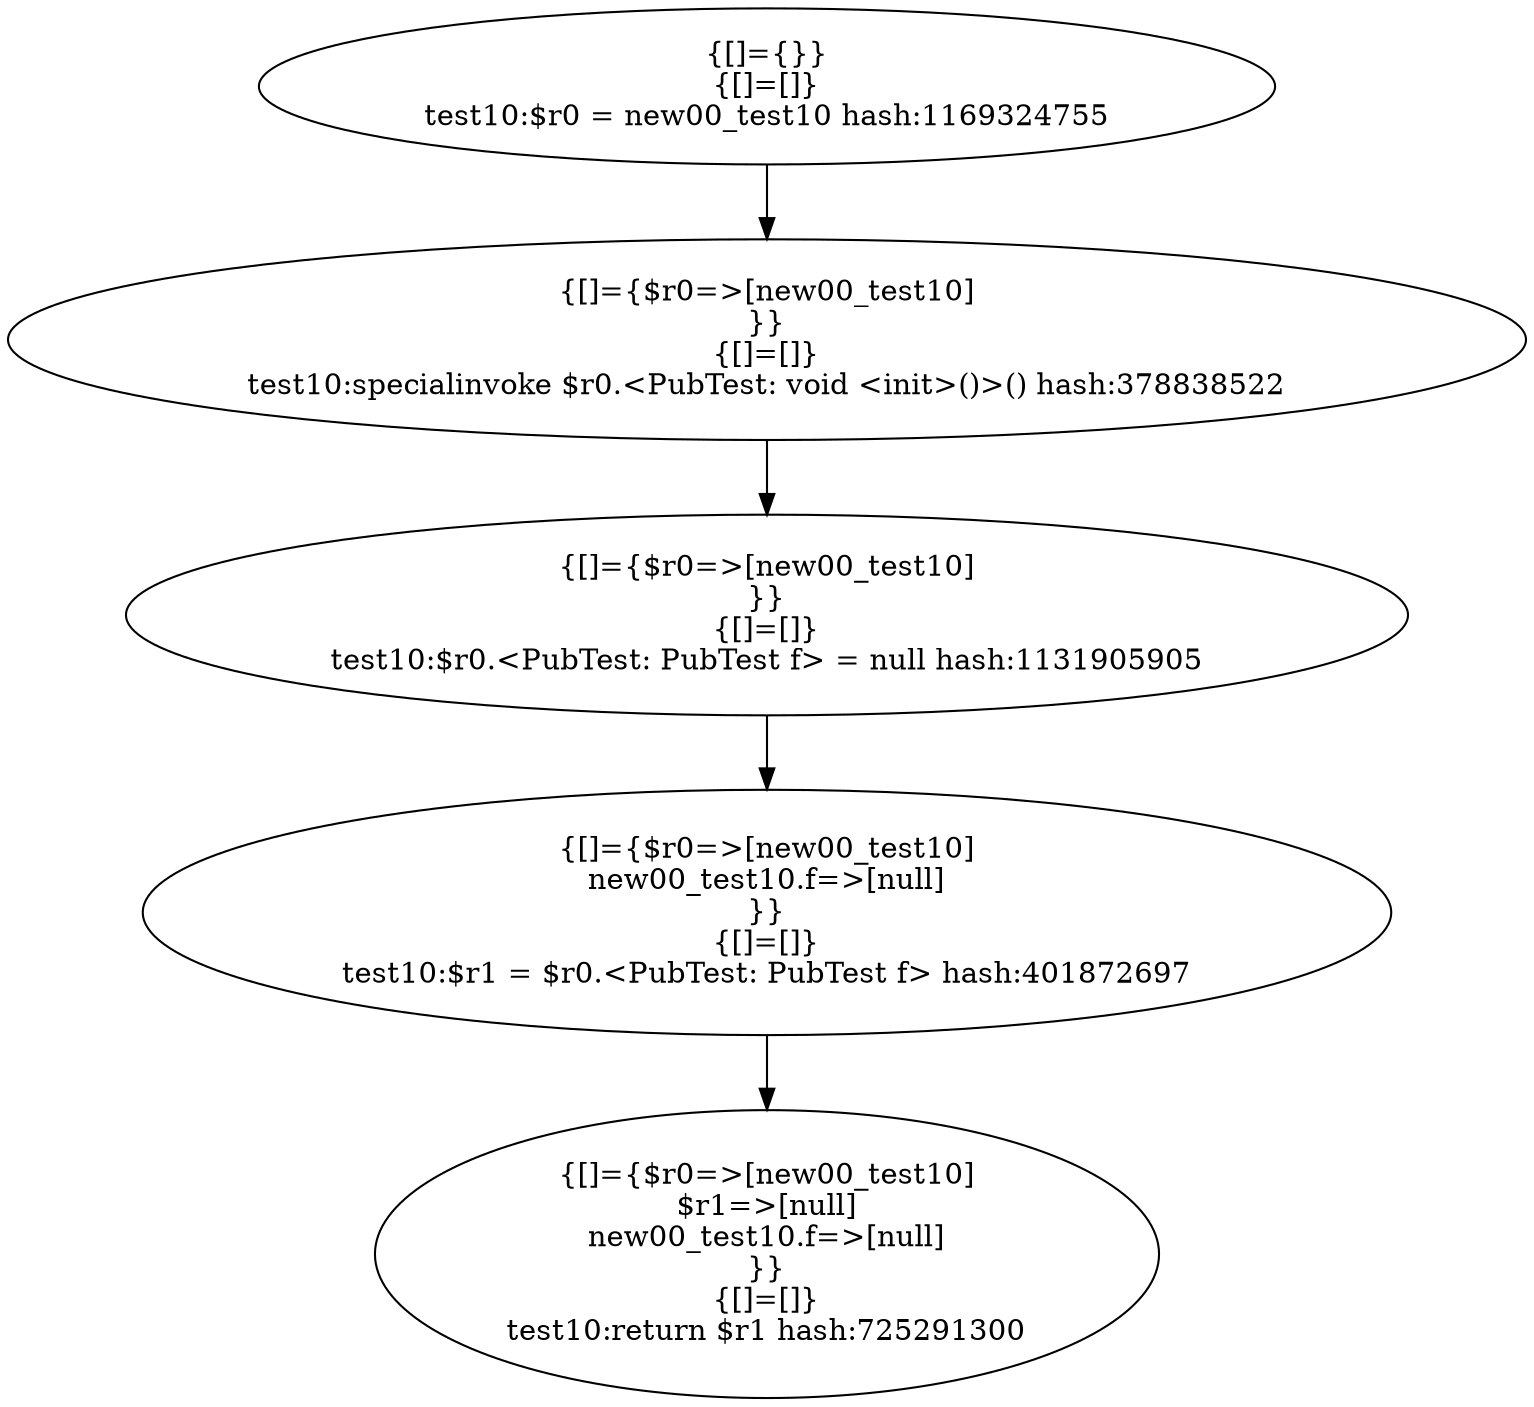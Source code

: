 digraph "./target1-pub/PubTest.test10" {
    "{[]={}}
{[]=[]}
test10:$r0 = new00_test10 hash:1169324755";
    "{[]={$r0=>[new00_test10]
}}
{[]=[]}
test10:specialinvoke $r0.<PubTest: void <init>()>() hash:378838522";
    "{[]={$r0=>[new00_test10]
}}
{[]=[]}
test10:$r0.<PubTest: PubTest f> = null hash:1131905905";
    "{[]={$r0=>[new00_test10]
new00_test10.f=>[null]
}}
{[]=[]}
test10:$r1 = $r0.<PubTest: PubTest f> hash:401872697";
    "{[]={$r0=>[new00_test10]
$r1=>[null]
new00_test10.f=>[null]
}}
{[]=[]}
test10:return $r1 hash:725291300";
    "{[]={}}
{[]=[]}
test10:$r0 = new00_test10 hash:1169324755"->"{[]={$r0=>[new00_test10]
}}
{[]=[]}
test10:specialinvoke $r0.<PubTest: void <init>()>() hash:378838522";
    "{[]={$r0=>[new00_test10]
}}
{[]=[]}
test10:specialinvoke $r0.<PubTest: void <init>()>() hash:378838522"->"{[]={$r0=>[new00_test10]
}}
{[]=[]}
test10:$r0.<PubTest: PubTest f> = null hash:1131905905";
    "{[]={$r0=>[new00_test10]
}}
{[]=[]}
test10:$r0.<PubTest: PubTest f> = null hash:1131905905"->"{[]={$r0=>[new00_test10]
new00_test10.f=>[null]
}}
{[]=[]}
test10:$r1 = $r0.<PubTest: PubTest f> hash:401872697";
    "{[]={$r0=>[new00_test10]
new00_test10.f=>[null]
}}
{[]=[]}
test10:$r1 = $r0.<PubTest: PubTest f> hash:401872697"->"{[]={$r0=>[new00_test10]
$r1=>[null]
new00_test10.f=>[null]
}}
{[]=[]}
test10:return $r1 hash:725291300";
}
